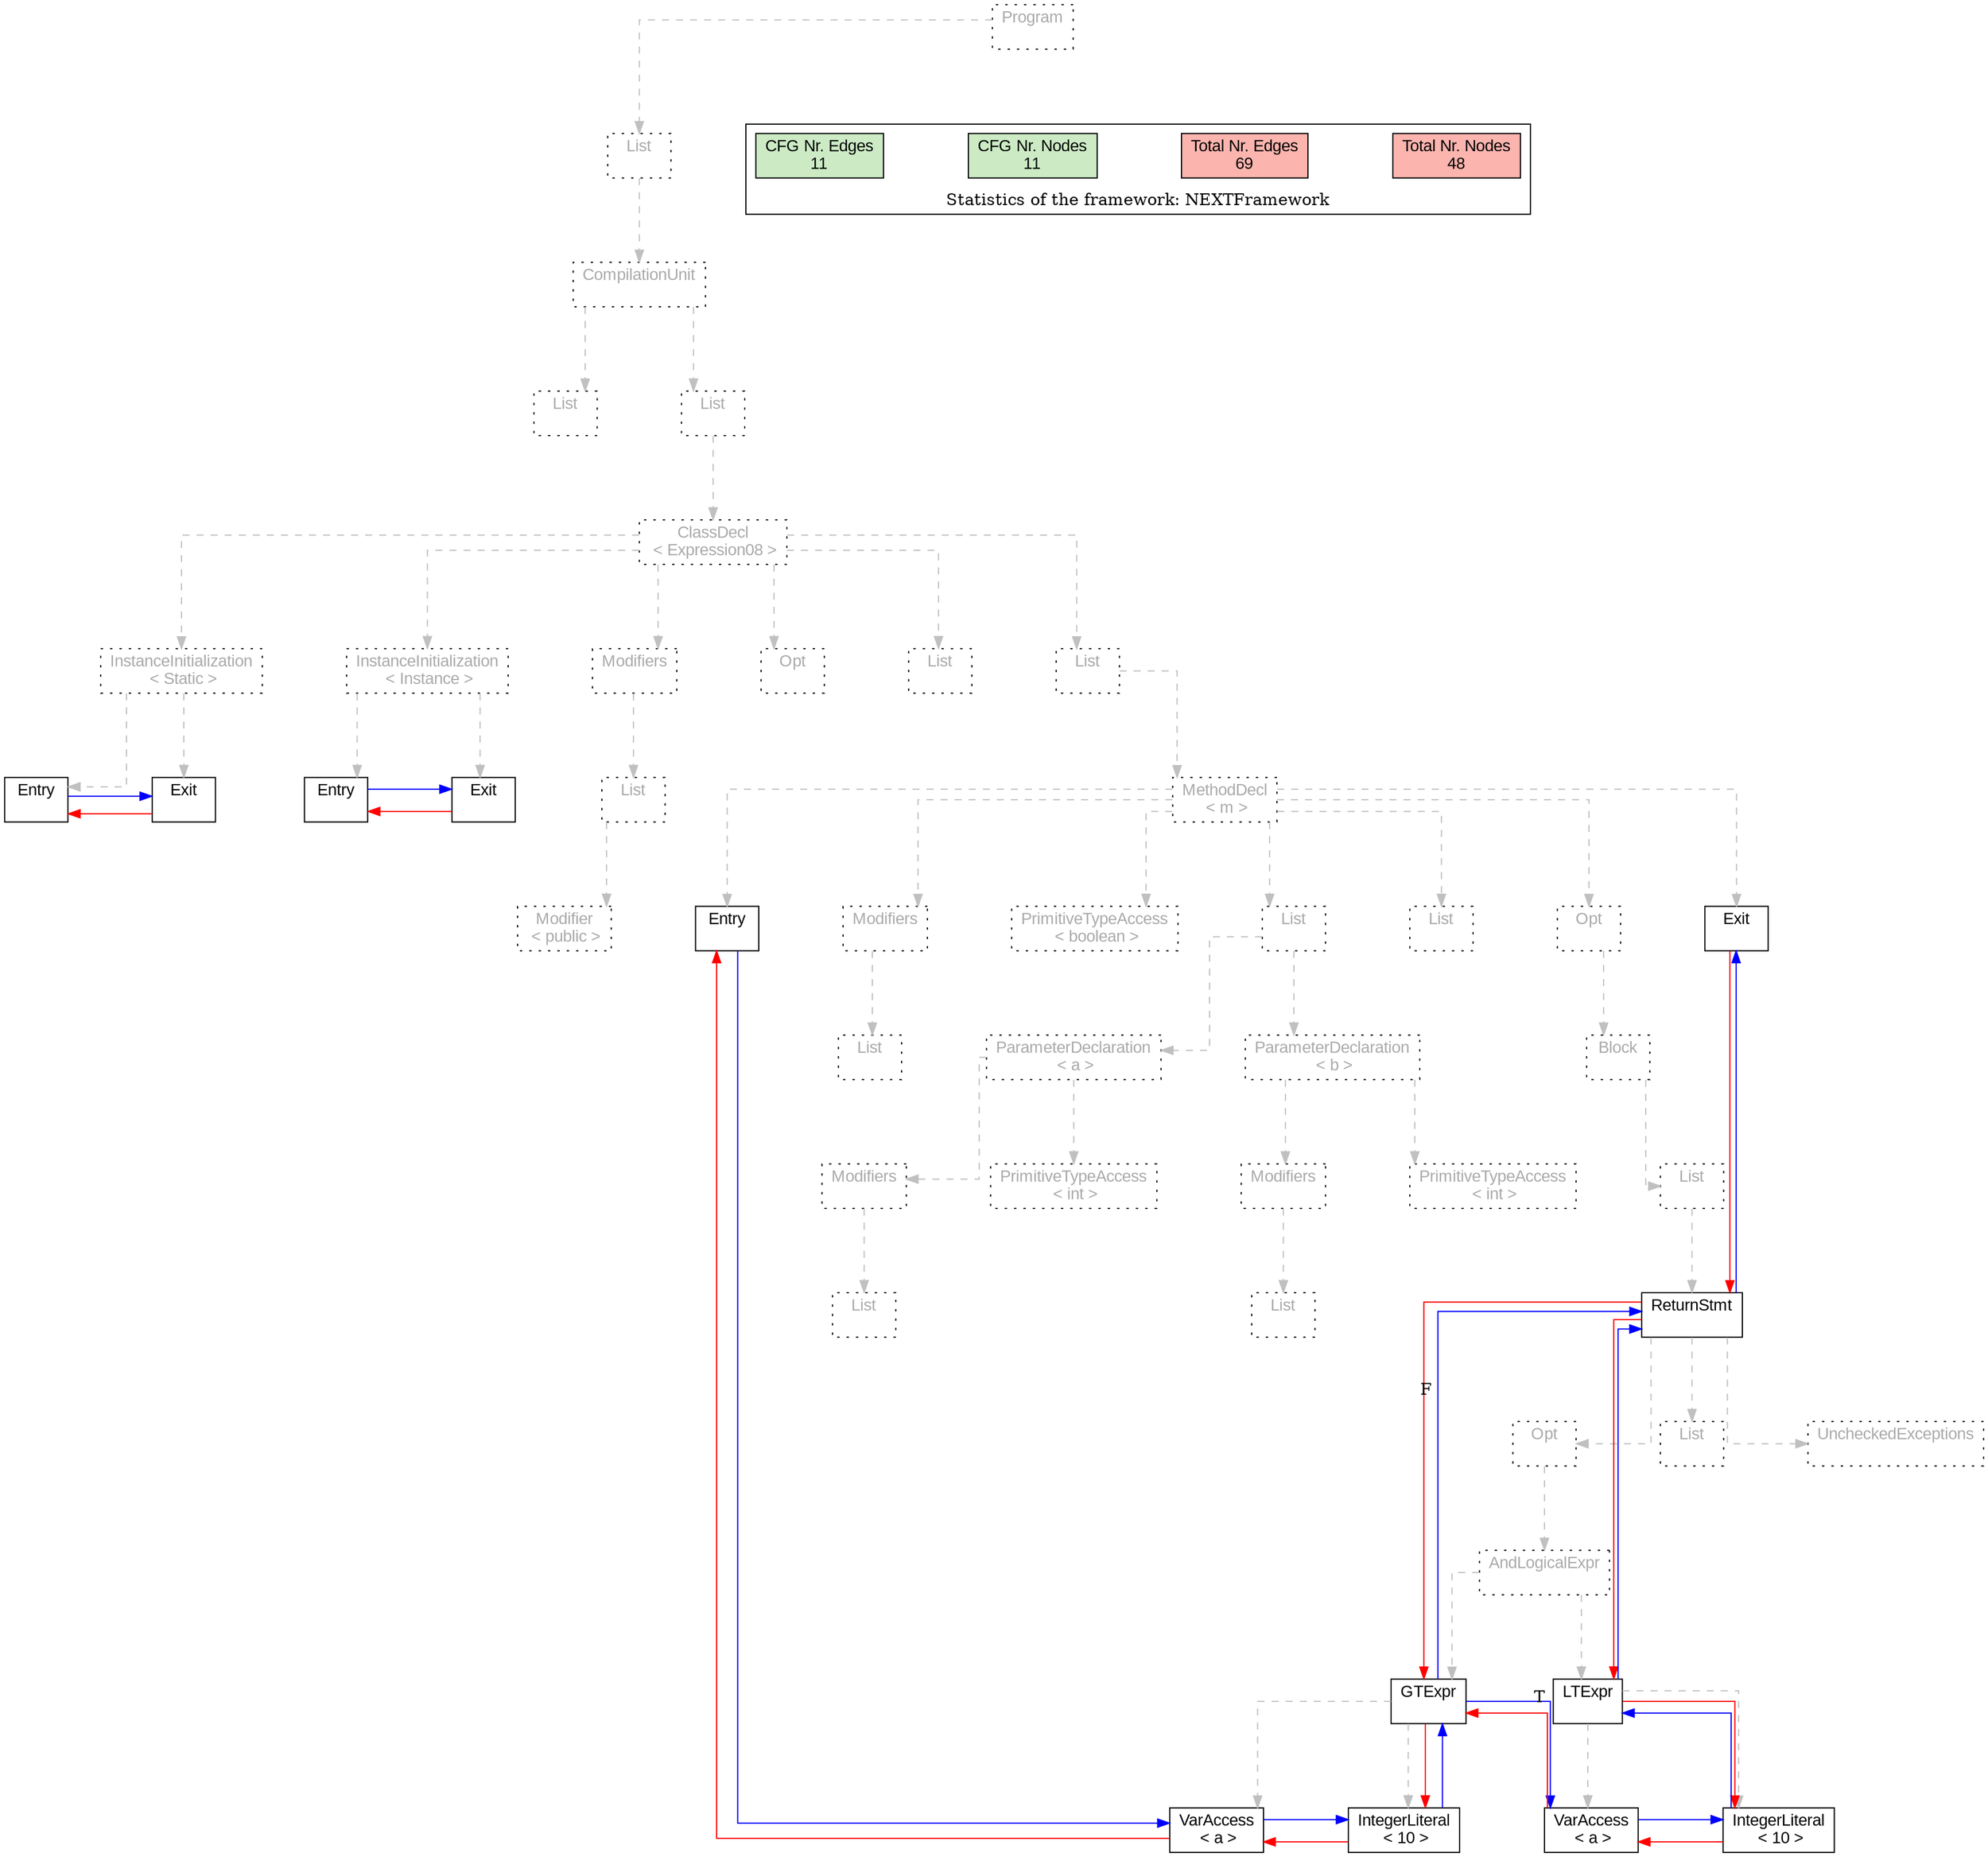 digraph G {
graph [splines=ortho, nodesep="1", ranksep="1"]
node [shape=rect, fontname=Arial];
{ rank = same; "Program[0]"}
{ rank = same; "List[1]"}
{ rank = same; "CompilationUnit[2]"}
{ rank = same; "List[3]"; "List[4]"}
{ rank = same; "ClassDecl[5]"}
{ rank = same; "Modifiers[22]"; "Opt[25]"; "List[26]"; "List[27]"; "InstanceInitialization[6]"; "InstanceInitialization[14]"}
{ rank = same; "List[23]"; "MethodDecl[28]"; "Entry[7]"; "Exit[8]"; "Entry[15]"; "Exit[16]"}
{ rank = same; "Modifier[24]"; "Entry[29]"; "Modifiers[30]"; "PrimitiveTypeAccess[32]"; "List[33]"; "List[42]"; "Opt[43]"; "Exit[44]"}
{ rank = same; "List[31]"; "ParameterDeclaration[34]"; "ParameterDeclaration[38]"; "Block[44]"}
{ rank = same; "Modifiers[35]"; "PrimitiveTypeAccess[37]"; "Modifiers[39]"; "PrimitiveTypeAccess[41]"; "List[45]"}
{ rank = same; "List[36]"; "List[40]"; "ReturnStmt[46]"}
{ rank = same; "Opt[47]"; "List[55]"; "UncheckedExceptions[47]"}
{ rank = same; "AndLogicalExpr[48]"}
{ rank = same; "GTExpr[49]"; "LTExpr[52]"}
{ rank = same; "VarAccess[50]"; "IntegerLiteral[51]"; "VarAccess[53]"; "IntegerLiteral[54]"}
"Program[0]" [label="Program\n ", style= dotted   fillcolor="#eeeeee" fontcolor="#aaaaaa"  ]
"List[1]" [label="List\n ", style= dotted   fillcolor="#eeeeee" fontcolor="#aaaaaa"  ]
"CompilationUnit[2]" [label="CompilationUnit\n ", style= dotted   fillcolor="#eeeeee" fontcolor="#aaaaaa"  ]
"List[3]" [label="List\n ", style= dotted   fillcolor="#eeeeee" fontcolor="#aaaaaa"  ]
"List[4]" [label="List\n ", style= dotted   fillcolor="#eeeeee" fontcolor="#aaaaaa"  ]
"ClassDecl[5]" [label="ClassDecl\n < Expression08 >", style= dotted   fillcolor="#eeeeee" fontcolor="#aaaaaa"  ]
"Modifiers[22]" [label="Modifiers\n ", style= dotted   fillcolor="#eeeeee" fontcolor="#aaaaaa"  ]
"List[23]" [label="List\n ", style= dotted   fillcolor="#eeeeee" fontcolor="#aaaaaa"  ]
"Modifier[24]" [label="Modifier\n < public >", style= dotted   fillcolor="#eeeeee" fontcolor="#aaaaaa"  ]
"Opt[25]" [label="Opt\n ", style= dotted   fillcolor="#eeeeee" fontcolor="#aaaaaa"  ]
"List[26]" [label="List\n ", style= dotted   fillcolor="#eeeeee" fontcolor="#aaaaaa"  ]
"List[27]" [label="List\n ", style= dotted   fillcolor="#eeeeee" fontcolor="#aaaaaa"  ]
"MethodDecl[28]" [label="MethodDecl\n < m >", style= dotted   fillcolor="#eeeeee" fontcolor="#aaaaaa"  ]
"Entry[29]" [label="Entry\n ", fillcolor=white   style=filled  ]
"Modifiers[30]" [label="Modifiers\n ", style= dotted   fillcolor="#eeeeee" fontcolor="#aaaaaa"  ]
"List[31]" [label="List\n ", style= dotted   fillcolor="#eeeeee" fontcolor="#aaaaaa"  ]
"PrimitiveTypeAccess[32]" [label="PrimitiveTypeAccess\n < boolean >", style= dotted   fillcolor="#eeeeee" fontcolor="#aaaaaa"  ]
"List[33]" [label="List\n ", style= dotted   fillcolor="#eeeeee" fontcolor="#aaaaaa"  ]
"ParameterDeclaration[34]" [label="ParameterDeclaration\n < a >", style= dotted   fillcolor="#eeeeee" fontcolor="#aaaaaa"  ]
"Modifiers[35]" [label="Modifiers\n ", style= dotted   fillcolor="#eeeeee" fontcolor="#aaaaaa"  ]
"List[36]" [label="List\n ", style= dotted   fillcolor="#eeeeee" fontcolor="#aaaaaa"  ]
"PrimitiveTypeAccess[37]" [label="PrimitiveTypeAccess\n < int >", style= dotted   fillcolor="#eeeeee" fontcolor="#aaaaaa"  ]
"ParameterDeclaration[38]" [label="ParameterDeclaration\n < b >", style= dotted   fillcolor="#eeeeee" fontcolor="#aaaaaa"  ]
"Modifiers[39]" [label="Modifiers\n ", style= dotted   fillcolor="#eeeeee" fontcolor="#aaaaaa"  ]
"List[40]" [label="List\n ", style= dotted   fillcolor="#eeeeee" fontcolor="#aaaaaa"  ]
"PrimitiveTypeAccess[41]" [label="PrimitiveTypeAccess\n < int >", style= dotted   fillcolor="#eeeeee" fontcolor="#aaaaaa"  ]
"List[42]" [label="List\n ", style= dotted   fillcolor="#eeeeee" fontcolor="#aaaaaa"  ]
"Opt[43]" [label="Opt\n ", style= dotted   fillcolor="#eeeeee" fontcolor="#aaaaaa"  ]
"Block[44]" [label="Block\n ", style= dotted   fillcolor="#eeeeee" fontcolor="#aaaaaa"  ]
"List[45]" [label="List\n ", style= dotted   fillcolor="#eeeeee" fontcolor="#aaaaaa"  ]
"ReturnStmt[46]" [label="ReturnStmt\n ", fillcolor=white   style=filled  ]
"Opt[47]" [label="Opt\n ", style= dotted   fillcolor="#eeeeee" fontcolor="#aaaaaa"  ]
"AndLogicalExpr[48]" [label="AndLogicalExpr\n ", style= dotted   fillcolor="#eeeeee" fontcolor="#aaaaaa"  ]
"GTExpr[49]" [label="GTExpr\n ", fillcolor=white   style=filled  ]
"VarAccess[50]" [label="VarAccess\n < a >", fillcolor=white   style=filled  ]
"IntegerLiteral[51]" [label="IntegerLiteral\n < 10 >", fillcolor=white   style=filled  ]
"LTExpr[52]" [label="LTExpr\n ", fillcolor=white   style=filled  ]
"VarAccess[53]" [label="VarAccess\n < a >", fillcolor=white   style=filled  ]
"IntegerLiteral[54]" [label="IntegerLiteral\n < 10 >", fillcolor=white   style=filled  ]
"List[55]" [label="List\n ", style= dotted   fillcolor="#eeeeee" fontcolor="#aaaaaa"  ]
"UncheckedExceptions[47]" [label="UncheckedExceptions\n ", style= dotted   fillcolor="#eeeeee" fontcolor="#aaaaaa"  ]
"Exit[44]" [label="Exit\n ", fillcolor=white   style=filled  ]
"InstanceInitialization[6]" [label="InstanceInitialization\n < Instance >", style= dotted   fillcolor="#eeeeee" fontcolor="#aaaaaa"  ]
"Entry[7]" [label="Entry\n ", fillcolor=white   style=filled  ]
"Exit[8]" [label="Exit\n ", fillcolor=white   style=filled  ]
"InstanceInitialization[14]" [label="InstanceInitialization\n < Static >", style= dotted   fillcolor="#eeeeee" fontcolor="#aaaaaa"  ]
"Entry[15]" [label="Entry\n ", fillcolor=white   style=filled  ]
"Exit[16]" [label="Exit\n ", fillcolor=white   style=filled  ]
"CompilationUnit[2]" -> "List[3]" [style=dashed, color=gray]
"List[23]" -> "Modifier[24]" [style=dashed, color=gray]
"Modifiers[22]" -> "List[23]" [style=dashed, color=gray]
"ClassDecl[5]" -> "Modifiers[22]" [style=dashed, color=gray]
"ClassDecl[5]" -> "Opt[25]" [style=dashed, color=gray]
"ClassDecl[5]" -> "List[26]" [style=dashed, color=gray]
"MethodDecl[28]" -> "Entry[29]" [style=dashed, color=gray]
"Modifiers[30]" -> "List[31]" [style=dashed, color=gray]
"MethodDecl[28]" -> "Modifiers[30]" [style=dashed, color=gray]
"MethodDecl[28]" -> "PrimitiveTypeAccess[32]" [style=dashed, color=gray]
"Modifiers[35]" -> "List[36]" [style=dashed, color=gray]
"ParameterDeclaration[34]" -> "Modifiers[35]" [style=dashed, color=gray]
"ParameterDeclaration[34]" -> "PrimitiveTypeAccess[37]" [style=dashed, color=gray]
"List[33]" -> "ParameterDeclaration[34]" [style=dashed, color=gray]
"Modifiers[39]" -> "List[40]" [style=dashed, color=gray]
"ParameterDeclaration[38]" -> "Modifiers[39]" [style=dashed, color=gray]
"ParameterDeclaration[38]" -> "PrimitiveTypeAccess[41]" [style=dashed, color=gray]
"List[33]" -> "ParameterDeclaration[38]" [style=dashed, color=gray]
"MethodDecl[28]" -> "List[33]" [style=dashed, color=gray]
"MethodDecl[28]" -> "List[42]" [style=dashed, color=gray]
"GTExpr[49]" -> "VarAccess[50]" [style=dashed, color=gray]
"GTExpr[49]" -> "IntegerLiteral[51]" [style=dashed, color=gray]
"AndLogicalExpr[48]" -> "GTExpr[49]" [style=dashed, color=gray]
"LTExpr[52]" -> "VarAccess[53]" [style=dashed, color=gray]
"LTExpr[52]" -> "IntegerLiteral[54]" [style=dashed, color=gray]
"AndLogicalExpr[48]" -> "LTExpr[52]" [style=dashed, color=gray]
"Opt[47]" -> "AndLogicalExpr[48]" [style=dashed, color=gray]
"ReturnStmt[46]" -> "Opt[47]" [style=dashed, color=gray]
"ReturnStmt[46]" -> "List[55]" [style=dashed, color=gray]
"ReturnStmt[46]" -> "UncheckedExceptions[47]" [style=dashed, color=gray]
"List[45]" -> "ReturnStmt[46]" [style=dashed, color=gray]
"Block[44]" -> "List[45]" [style=dashed, color=gray]
"Opt[43]" -> "Block[44]" [style=dashed, color=gray]
"MethodDecl[28]" -> "Opt[43]" [style=dashed, color=gray]
"MethodDecl[28]" -> "Exit[44]" [style=dashed, color=gray]
"List[27]" -> "MethodDecl[28]" [style=dashed, color=gray]
"ClassDecl[5]" -> "List[27]" [style=dashed, color=gray]
"InstanceInitialization[6]" -> "Entry[7]" [style=dashed, color=gray]
"InstanceInitialization[6]" -> "Exit[8]" [style=dashed, color=gray]
"InstanceInitialization[14]" -> "Entry[15]" [style=dashed, color=gray]
"InstanceInitialization[14]" -> "Exit[16]" [style=dashed, color=gray]
"ClassDecl[5]" -> "InstanceInitialization[6]" [style=dashed, color=gray]
"ClassDecl[5]" -> "InstanceInitialization[14]" [style=dashed, color=gray]
"List[4]" -> "ClassDecl[5]" [style=dashed, color=gray]
"CompilationUnit[2]" -> "List[4]" [style=dashed, color=gray]
"List[1]" -> "CompilationUnit[2]" [style=dashed, color=gray]
"Program[0]" -> "List[1]" [style=dashed, color=gray]
"Exit[16]" -> "Entry[15]" [color=red, constraint=false]
"Entry[15]" -> "Exit[16]" [color=blue, constraint=false, xlabel=" "] 
"Exit[8]" -> "Entry[7]" [color=red, constraint=false]
"Entry[7]" -> "Exit[8]" [color=blue, constraint=false, xlabel=" "] 
"Exit[44]" -> "ReturnStmt[46]" [color=red, constraint=false]
"ReturnStmt[46]" -> "Exit[44]" [color=blue, constraint=false, xlabel=" "] 
"ReturnStmt[46]" -> "GTExpr[49]" [color=red, constraint=false]
"ReturnStmt[46]" -> "LTExpr[52]" [color=red, constraint=false]
"LTExpr[52]" -> "ReturnStmt[46]" [color=blue, constraint=false, xlabel=" "] 
"LTExpr[52]" -> "IntegerLiteral[54]" [color=red, constraint=false]
"IntegerLiteral[54]" -> "LTExpr[52]" [color=blue, constraint=false, xlabel=" "] 
"IntegerLiteral[54]" -> "VarAccess[53]" [color=red, constraint=false]
"VarAccess[53]" -> "IntegerLiteral[54]" [color=blue, constraint=false, xlabel=" "] 
"VarAccess[53]" -> "GTExpr[49]" [color=red, constraint=false]
"GTExpr[49]" -> "VarAccess[53]" [color=blue, constraint=false, xlabel="T "] 
"GTExpr[49]" -> "ReturnStmt[46]" [color=blue, constraint=false, xlabel="F "] 
"GTExpr[49]" -> "IntegerLiteral[51]" [color=red, constraint=false]
"IntegerLiteral[51]" -> "GTExpr[49]" [color=blue, constraint=false, xlabel=" "] 
"IntegerLiteral[51]" -> "VarAccess[50]" [color=red, constraint=false]
"VarAccess[50]" -> "IntegerLiteral[51]" [color=blue, constraint=false, xlabel=" "] 
"VarAccess[50]" -> "Entry[29]" [color=red, constraint=false]
"Entry[29]" -> "VarAccess[50]" [color=blue, constraint=false, xlabel=" "] 
"List[3]" -> "List[4]" [style=invis]
"InstanceInitialization[14]" -> "InstanceInitialization[6]" -> "Modifiers[22]" -> "Opt[25]" -> "List[26]" -> "List[27]" [style=invis]
"Entry[29]" -> "Modifiers[30]" -> "PrimitiveTypeAccess[32]" -> "List[33]" -> "List[42]" -> "Opt[43]" -> "Exit[44]" [style=invis]
"ParameterDeclaration[34]" -> "ParameterDeclaration[38]" [style=invis]
"Modifiers[35]" -> "PrimitiveTypeAccess[37]" [style=invis]
"Modifiers[39]" -> "PrimitiveTypeAccess[41]" [style=invis]
"GTExpr[49]" -> "LTExpr[52]" [style=invis]
"VarAccess[50]" -> "IntegerLiteral[51]" [style=invis]
"VarAccess[53]" -> "IntegerLiteral[54]" [style=invis]
"Entry[7]" -> "Exit[8]" [style=invis]
"Entry[15]" -> "Exit[16]" [style=invis]

subgraph cluster_legend {
{node [style=filled, fillcolor=1, colorscheme="pastel13"]
Nodes [label="Total Nr. Nodes
48", fillcolor=1]
Edges [label="Total Nr. Edges
69", fillcolor=1]
NodesCFG [label="CFG Nr. Nodes
11", fillcolor=3]
EdgesCFG [label="CFG Nr. Edges
11", fillcolor=3]
Nodes-> "Program[0]" -> NodesCFG  [style="invis"]
Edges -> "Program[0]" ->EdgesCFG [style="invis"]}
label = "Statistics of the framework: NEXTFramework"
style="solid"
ranksep=0.05
nodesep=0.01
labelloc = b
len=2
}}